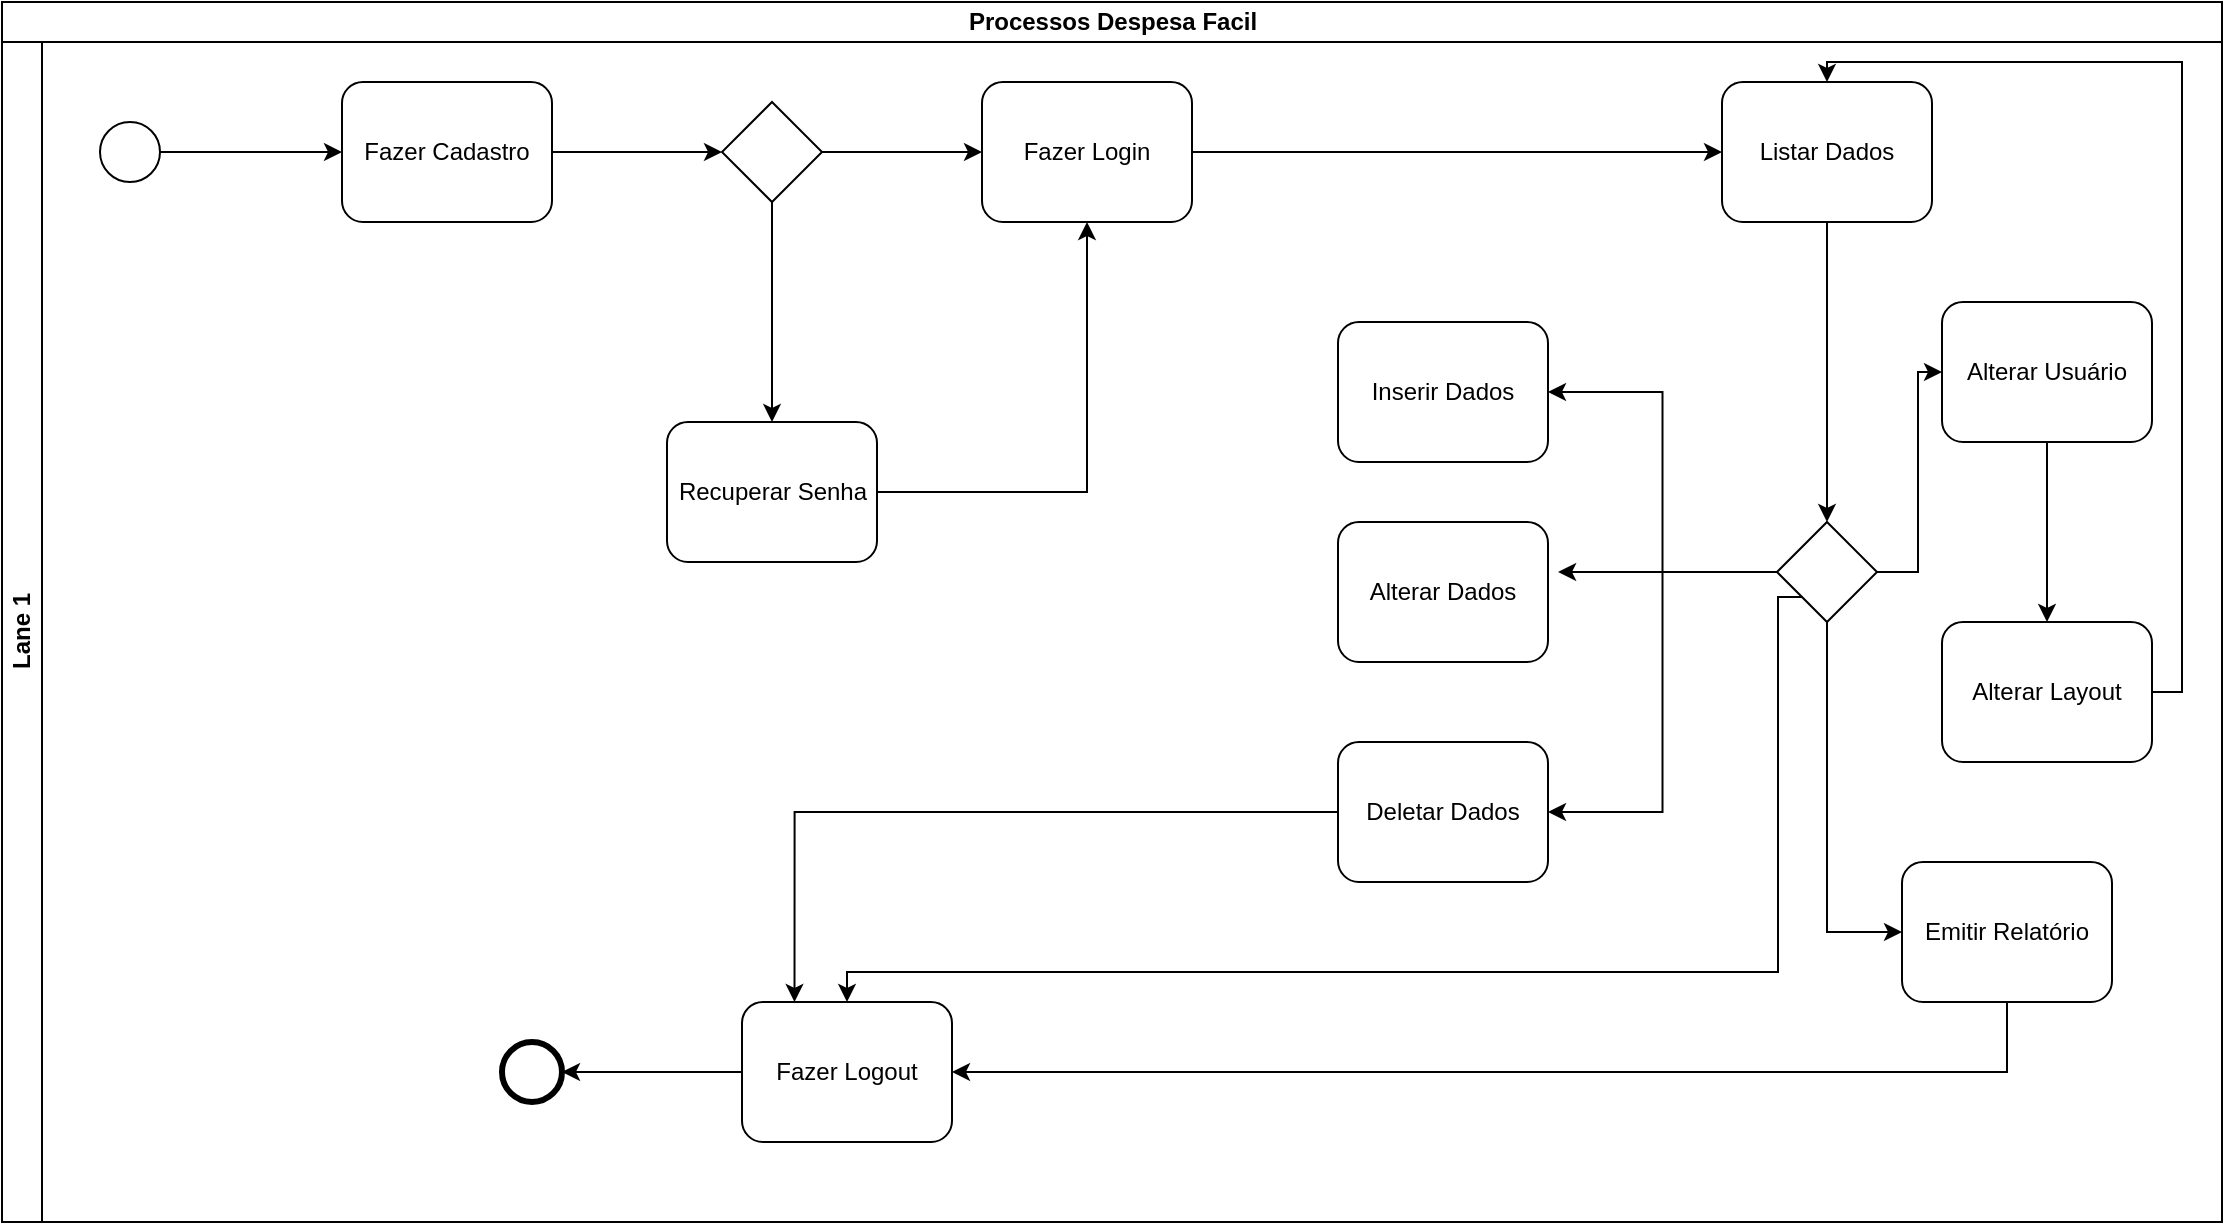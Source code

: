 <mxfile version="13.10.9" type="device"><diagram id="QeKA5LptIuNUa6X3PAm9" name="Page-1"><mxGraphModel dx="806" dy="522" grid="1" gridSize="10" guides="1" tooltips="1" connect="1" arrows="1" fold="1" page="1" pageScale="1" pageWidth="827" pageHeight="1169" math="0" shadow="0"><root><mxCell id="0"/><mxCell id="1" parent="0"/><mxCell id="jW3MV8he_R2SFV6OMrMD-2" value="Processos Despesa Facil" style="swimlane;html=1;childLayout=stackLayout;resizeParent=1;resizeParentMax=0;horizontal=1;startSize=20;horizontalStack=0;" vertex="1" parent="1"><mxGeometry x="350" y="30" width="1110" height="610" as="geometry"/></mxCell><mxCell id="jW3MV8he_R2SFV6OMrMD-3" value="Lane 1" style="swimlane;html=1;startSize=20;horizontal=0;" vertex="1" parent="jW3MV8he_R2SFV6OMrMD-2"><mxGeometry y="20" width="1110" height="590" as="geometry"/></mxCell><mxCell id="jW3MV8he_R2SFV6OMrMD-18" style="edgeStyle=orthogonalEdgeStyle;rounded=0;orthogonalLoop=1;jettySize=auto;html=1;" edge="1" parent="jW3MV8he_R2SFV6OMrMD-3" source="jW3MV8he_R2SFV6OMrMD-6" target="jW3MV8he_R2SFV6OMrMD-7"><mxGeometry relative="1" as="geometry"/></mxCell><mxCell id="jW3MV8he_R2SFV6OMrMD-6" value="" style="shape=mxgraph.bpmn.shape;html=1;verticalLabelPosition=bottom;labelBackgroundColor=#ffffff;verticalAlign=top;align=center;perimeter=ellipsePerimeter;outlineConnect=0;outline=standard;symbol=general;" vertex="1" parent="jW3MV8he_R2SFV6OMrMD-3"><mxGeometry x="49" y="40" width="30" height="30" as="geometry"/></mxCell><mxCell id="jW3MV8he_R2SFV6OMrMD-19" style="edgeStyle=orthogonalEdgeStyle;rounded=0;orthogonalLoop=1;jettySize=auto;html=1;entryX=0;entryY=0.5;entryDx=0;entryDy=0;" edge="1" parent="jW3MV8he_R2SFV6OMrMD-3" source="jW3MV8he_R2SFV6OMrMD-7" target="jW3MV8he_R2SFV6OMrMD-16"><mxGeometry relative="1" as="geometry"/></mxCell><mxCell id="jW3MV8he_R2SFV6OMrMD-7" value="Fazer Cadastro" style="shape=ext;rounded=1;html=1;whiteSpace=wrap;" vertex="1" parent="jW3MV8he_R2SFV6OMrMD-3"><mxGeometry x="170" y="20" width="105" height="70" as="geometry"/></mxCell><mxCell id="jW3MV8he_R2SFV6OMrMD-25" style="edgeStyle=orthogonalEdgeStyle;rounded=0;orthogonalLoop=1;jettySize=auto;html=1;" edge="1" parent="jW3MV8he_R2SFV6OMrMD-3" source="jW3MV8he_R2SFV6OMrMD-8" target="jW3MV8he_R2SFV6OMrMD-9"><mxGeometry relative="1" as="geometry"><Array as="points"/></mxGeometry></mxCell><mxCell id="jW3MV8he_R2SFV6OMrMD-8" value="Fazer Login" style="shape=ext;rounded=1;html=1;whiteSpace=wrap;" vertex="1" parent="jW3MV8he_R2SFV6OMrMD-3"><mxGeometry x="490" y="20" width="105" height="70" as="geometry"/></mxCell><mxCell id="jW3MV8he_R2SFV6OMrMD-9" value="Listar Dados" style="shape=ext;rounded=1;html=1;whiteSpace=wrap;" vertex="1" parent="jW3MV8he_R2SFV6OMrMD-3"><mxGeometry x="860" y="20" width="105" height="70" as="geometry"/></mxCell><mxCell id="jW3MV8he_R2SFV6OMrMD-21" style="edgeStyle=orthogonalEdgeStyle;rounded=0;orthogonalLoop=1;jettySize=auto;html=1;entryX=0.5;entryY=0;entryDx=0;entryDy=0;" edge="1" parent="jW3MV8he_R2SFV6OMrMD-3" source="jW3MV8he_R2SFV6OMrMD-16" target="jW3MV8he_R2SFV6OMrMD-17"><mxGeometry relative="1" as="geometry"/></mxCell><mxCell id="jW3MV8he_R2SFV6OMrMD-23" style="edgeStyle=orthogonalEdgeStyle;rounded=0;orthogonalLoop=1;jettySize=auto;html=1;entryX=0;entryY=0.5;entryDx=0;entryDy=0;" edge="1" parent="jW3MV8he_R2SFV6OMrMD-3" source="jW3MV8he_R2SFV6OMrMD-16" target="jW3MV8he_R2SFV6OMrMD-8"><mxGeometry relative="1" as="geometry"/></mxCell><mxCell id="jW3MV8he_R2SFV6OMrMD-16" value="" style="rhombus;whiteSpace=wrap;html=1;" vertex="1" parent="jW3MV8he_R2SFV6OMrMD-3"><mxGeometry x="360" y="30" width="50" height="50" as="geometry"/></mxCell><mxCell id="jW3MV8he_R2SFV6OMrMD-24" style="edgeStyle=orthogonalEdgeStyle;rounded=0;orthogonalLoop=1;jettySize=auto;html=1;entryX=0.5;entryY=1;entryDx=0;entryDy=0;" edge="1" parent="jW3MV8he_R2SFV6OMrMD-3" source="jW3MV8he_R2SFV6OMrMD-17" target="jW3MV8he_R2SFV6OMrMD-8"><mxGeometry relative="1" as="geometry"/></mxCell><mxCell id="jW3MV8he_R2SFV6OMrMD-17" value="Recuperar Senha" style="shape=ext;rounded=1;html=1;whiteSpace=wrap;" vertex="1" parent="jW3MV8he_R2SFV6OMrMD-3"><mxGeometry x="332.5" y="190" width="105" height="70" as="geometry"/></mxCell><mxCell id="jW3MV8he_R2SFV6OMrMD-31" style="edgeStyle=orthogonalEdgeStyle;rounded=0;orthogonalLoop=1;jettySize=auto;html=1;entryX=0;entryY=0.5;entryDx=0;entryDy=0;" edge="1" parent="jW3MV8he_R2SFV6OMrMD-3" source="jW3MV8he_R2SFV6OMrMD-10" target="jW3MV8he_R2SFV6OMrMD-14"><mxGeometry relative="1" as="geometry"><Array as="points"><mxPoint x="958" y="265"/><mxPoint x="958" y="165"/></Array></mxGeometry></mxCell><mxCell id="jW3MV8he_R2SFV6OMrMD-34" style="edgeStyle=orthogonalEdgeStyle;rounded=0;orthogonalLoop=1;jettySize=auto;html=1;entryX=0;entryY=0.5;entryDx=0;entryDy=0;" edge="1" parent="jW3MV8he_R2SFV6OMrMD-3" source="jW3MV8he_R2SFV6OMrMD-10" target="jW3MV8he_R2SFV6OMrMD-33"><mxGeometry relative="1" as="geometry"><Array as="points"><mxPoint x="913" y="445"/></Array></mxGeometry></mxCell><mxCell id="jW3MV8he_R2SFV6OMrMD-36" style="edgeStyle=orthogonalEdgeStyle;rounded=0;orthogonalLoop=1;jettySize=auto;html=1;entryX=0.5;entryY=0;entryDx=0;entryDy=0;exitX=0;exitY=1;exitDx=0;exitDy=0;" edge="1" parent="jW3MV8he_R2SFV6OMrMD-3" source="jW3MV8he_R2SFV6OMrMD-10" target="jW3MV8he_R2SFV6OMrMD-35"><mxGeometry relative="1" as="geometry"><Array as="points"><mxPoint x="888" y="278"/><mxPoint x="888" y="465"/><mxPoint x="423" y="465"/></Array></mxGeometry></mxCell><mxCell id="jW3MV8he_R2SFV6OMrMD-10" value="" style="rhombus;whiteSpace=wrap;html=1;" vertex="1" parent="jW3MV8he_R2SFV6OMrMD-3"><mxGeometry x="887.5" y="240" width="50" height="50" as="geometry"/></mxCell><mxCell id="jW3MV8he_R2SFV6OMrMD-26" style="edgeStyle=orthogonalEdgeStyle;rounded=0;orthogonalLoop=1;jettySize=auto;html=1;entryX=0.5;entryY=0;entryDx=0;entryDy=0;" edge="1" parent="jW3MV8he_R2SFV6OMrMD-3" source="jW3MV8he_R2SFV6OMrMD-9" target="jW3MV8he_R2SFV6OMrMD-10"><mxGeometry relative="1" as="geometry"/></mxCell><mxCell id="jW3MV8he_R2SFV6OMrMD-32" style="edgeStyle=orthogonalEdgeStyle;rounded=0;orthogonalLoop=1;jettySize=auto;html=1;" edge="1" parent="jW3MV8he_R2SFV6OMrMD-3" source="jW3MV8he_R2SFV6OMrMD-14" target="jW3MV8he_R2SFV6OMrMD-30"><mxGeometry relative="1" as="geometry"/></mxCell><mxCell id="jW3MV8he_R2SFV6OMrMD-14" value="Alterar Usuário" style="shape=ext;rounded=1;html=1;whiteSpace=wrap;" vertex="1" parent="jW3MV8he_R2SFV6OMrMD-3"><mxGeometry x="970" y="130" width="105" height="70" as="geometry"/></mxCell><mxCell id="jW3MV8he_R2SFV6OMrMD-41" style="edgeStyle=orthogonalEdgeStyle;rounded=0;orthogonalLoop=1;jettySize=auto;html=1;entryX=0.5;entryY=0;entryDx=0;entryDy=0;" edge="1" parent="jW3MV8he_R2SFV6OMrMD-3" source="jW3MV8he_R2SFV6OMrMD-30" target="jW3MV8he_R2SFV6OMrMD-9"><mxGeometry relative="1" as="geometry"><Array as="points"><mxPoint x="1090" y="325"/><mxPoint x="1090" y="10"/><mxPoint x="913" y="10"/></Array></mxGeometry></mxCell><mxCell id="jW3MV8he_R2SFV6OMrMD-30" value="Alterar Layout" style="shape=ext;rounded=1;html=1;whiteSpace=wrap;" vertex="1" parent="jW3MV8he_R2SFV6OMrMD-3"><mxGeometry x="970" y="290" width="105" height="70" as="geometry"/></mxCell><mxCell id="jW3MV8he_R2SFV6OMrMD-38" style="edgeStyle=orthogonalEdgeStyle;rounded=0;orthogonalLoop=1;jettySize=auto;html=1;entryX=1;entryY=0.5;entryDx=0;entryDy=0;" edge="1" parent="jW3MV8he_R2SFV6OMrMD-3" source="jW3MV8he_R2SFV6OMrMD-33" target="jW3MV8he_R2SFV6OMrMD-35"><mxGeometry relative="1" as="geometry"><Array as="points"><mxPoint x="1003" y="515"/></Array></mxGeometry></mxCell><mxCell id="jW3MV8he_R2SFV6OMrMD-33" value="Emitir Relatório" style="shape=ext;rounded=1;html=1;whiteSpace=wrap;" vertex="1" parent="jW3MV8he_R2SFV6OMrMD-3"><mxGeometry x="950" y="410" width="105" height="70" as="geometry"/></mxCell><mxCell id="jW3MV8he_R2SFV6OMrMD-40" style="edgeStyle=orthogonalEdgeStyle;rounded=0;orthogonalLoop=1;jettySize=auto;html=1;entryX=1;entryY=0.5;entryDx=0;entryDy=0;" edge="1" parent="jW3MV8he_R2SFV6OMrMD-3" source="jW3MV8he_R2SFV6OMrMD-35" target="jW3MV8he_R2SFV6OMrMD-39"><mxGeometry relative="1" as="geometry"/></mxCell><mxCell id="jW3MV8he_R2SFV6OMrMD-35" value="Fazer Logout" style="shape=ext;rounded=1;html=1;whiteSpace=wrap;" vertex="1" parent="jW3MV8he_R2SFV6OMrMD-3"><mxGeometry x="370" y="480" width="105" height="70" as="geometry"/></mxCell><mxCell id="jW3MV8he_R2SFV6OMrMD-39" value="" style="shape=mxgraph.bpmn.shape;html=1;verticalLabelPosition=bottom;labelBackgroundColor=#ffffff;verticalAlign=top;align=center;perimeter=ellipsePerimeter;outlineConnect=0;outline=end;symbol=general;" vertex="1" parent="jW3MV8he_R2SFV6OMrMD-3"><mxGeometry x="250" y="500" width="30" height="30" as="geometry"/></mxCell><mxCell id="jW3MV8he_R2SFV6OMrMD-11" value="Inserir Dados" style="shape=ext;rounded=1;html=1;whiteSpace=wrap;" vertex="1" parent="1"><mxGeometry x="1018" y="190" width="105" height="70" as="geometry"/></mxCell><mxCell id="jW3MV8he_R2SFV6OMrMD-12" value="Alterar Dados" style="shape=ext;rounded=1;html=1;whiteSpace=wrap;" vertex="1" parent="1"><mxGeometry x="1018" y="290" width="105" height="70" as="geometry"/></mxCell><mxCell id="jW3MV8he_R2SFV6OMrMD-37" style="edgeStyle=orthogonalEdgeStyle;rounded=0;orthogonalLoop=1;jettySize=auto;html=1;entryX=0.25;entryY=0;entryDx=0;entryDy=0;" edge="1" parent="1" source="jW3MV8he_R2SFV6OMrMD-13" target="jW3MV8he_R2SFV6OMrMD-35"><mxGeometry relative="1" as="geometry"/></mxCell><mxCell id="jW3MV8he_R2SFV6OMrMD-13" value="Deletar Dados" style="shape=ext;rounded=1;html=1;whiteSpace=wrap;" vertex="1" parent="1"><mxGeometry x="1018" y="400" width="105" height="70" as="geometry"/></mxCell><mxCell id="jW3MV8he_R2SFV6OMrMD-27" style="edgeStyle=orthogonalEdgeStyle;rounded=0;orthogonalLoop=1;jettySize=auto;html=1;entryX=1;entryY=0.5;entryDx=0;entryDy=0;" edge="1" parent="1" source="jW3MV8he_R2SFV6OMrMD-10" target="jW3MV8he_R2SFV6OMrMD-11"><mxGeometry relative="1" as="geometry"/></mxCell><mxCell id="jW3MV8he_R2SFV6OMrMD-28" style="edgeStyle=orthogonalEdgeStyle;rounded=0;orthogonalLoop=1;jettySize=auto;html=1;entryX=1.048;entryY=0.357;entryDx=0;entryDy=0;entryPerimeter=0;" edge="1" parent="1" source="jW3MV8he_R2SFV6OMrMD-10" target="jW3MV8he_R2SFV6OMrMD-12"><mxGeometry relative="1" as="geometry"/></mxCell><mxCell id="jW3MV8he_R2SFV6OMrMD-29" style="edgeStyle=orthogonalEdgeStyle;rounded=0;orthogonalLoop=1;jettySize=auto;html=1;entryX=1;entryY=0.5;entryDx=0;entryDy=0;" edge="1" parent="1" source="jW3MV8he_R2SFV6OMrMD-10" target="jW3MV8he_R2SFV6OMrMD-13"><mxGeometry relative="1" as="geometry"/></mxCell></root></mxGraphModel></diagram></mxfile>